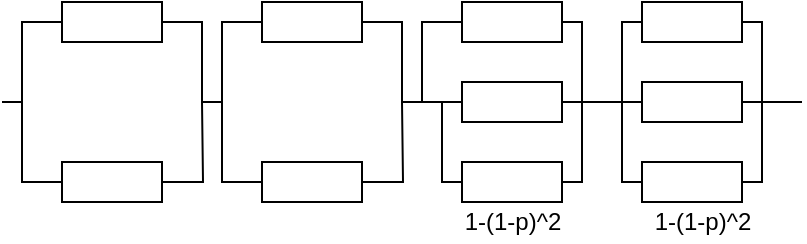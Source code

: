 <mxfile version="13.9.9" type="device"><diagram id="bxcGX9bLokBq_L7YCW0P" name="Page-1"><mxGraphModel dx="538" dy="520" grid="1" gridSize="10" guides="1" tooltips="1" connect="1" arrows="1" fold="1" page="1" pageScale="1" pageWidth="827" pageHeight="1169" math="0" shadow="0"><root><mxCell id="0"/><mxCell id="1" parent="0"/><mxCell id="Is6juXEBftdBYPK_7Bty-94" style="edgeStyle=orthogonalEdgeStyle;rounded=0;orthogonalLoop=1;jettySize=auto;html=1;startArrow=none;startFill=0;endArrow=none;endFill=0;strokeWidth=1;" edge="1" parent="1" source="Is6juXEBftdBYPK_7Bty-82"><mxGeometry relative="1" as="geometry"><mxPoint x="300" y="400" as="targetPoint"/><Array as="points"><mxPoint x="290" y="360"/><mxPoint x="290" y="400"/></Array></mxGeometry></mxCell><mxCell id="Is6juXEBftdBYPK_7Bty-96" style="edgeStyle=orthogonalEdgeStyle;rounded=0;orthogonalLoop=1;jettySize=auto;html=1;startArrow=none;startFill=0;endArrow=none;endFill=0;strokeWidth=1;" edge="1" parent="1" source="Is6juXEBftdBYPK_7Bty-82"><mxGeometry relative="1" as="geometry"><mxPoint x="200" y="410" as="targetPoint"/></mxGeometry></mxCell><mxCell id="Is6juXEBftdBYPK_7Bty-82" value="" style="rounded=0;whiteSpace=wrap;html=1;" vertex="1" parent="1"><mxGeometry x="220" y="350" width="50" height="20" as="geometry"/></mxCell><mxCell id="Is6juXEBftdBYPK_7Bty-95" style="edgeStyle=orthogonalEdgeStyle;rounded=0;orthogonalLoop=1;jettySize=auto;html=1;startArrow=none;startFill=0;endArrow=none;endFill=0;strokeWidth=1;" edge="1" parent="1" source="Is6juXEBftdBYPK_7Bty-83"><mxGeometry relative="1" as="geometry"><mxPoint x="290" y="400" as="targetPoint"/></mxGeometry></mxCell><mxCell id="Is6juXEBftdBYPK_7Bty-97" style="edgeStyle=orthogonalEdgeStyle;rounded=0;orthogonalLoop=1;jettySize=auto;html=1;startArrow=none;startFill=0;endArrow=none;endFill=0;strokeWidth=1;" edge="1" parent="1" source="Is6juXEBftdBYPK_7Bty-83"><mxGeometry relative="1" as="geometry"><mxPoint x="190" y="400" as="targetPoint"/><Array as="points"><mxPoint x="200" y="440"/><mxPoint x="200" y="400"/></Array></mxGeometry></mxCell><mxCell id="Is6juXEBftdBYPK_7Bty-83" value="" style="rounded=0;whiteSpace=wrap;html=1;" vertex="1" parent="1"><mxGeometry x="220" y="430" width="50" height="20" as="geometry"/></mxCell><mxCell id="Is6juXEBftdBYPK_7Bty-84" value="" style="rounded=0;whiteSpace=wrap;html=1;" vertex="1" parent="1"><mxGeometry x="320" y="350" width="50" height="20" as="geometry"/></mxCell><mxCell id="Is6juXEBftdBYPK_7Bty-85" value="" style="rounded=0;whiteSpace=wrap;html=1;" vertex="1" parent="1"><mxGeometry x="320" y="430" width="50" height="20" as="geometry"/></mxCell><mxCell id="Is6juXEBftdBYPK_7Bty-107" style="edgeStyle=orthogonalEdgeStyle;rounded=0;orthogonalLoop=1;jettySize=auto;html=1;startArrow=none;startFill=0;endArrow=none;endFill=0;strokeWidth=1;" edge="1" parent="1" source="Is6juXEBftdBYPK_7Bty-86"><mxGeometry relative="1" as="geometry"><mxPoint x="490" y="400" as="targetPoint"/><Array as="points"><mxPoint x="480" y="360"/></Array></mxGeometry></mxCell><mxCell id="Is6juXEBftdBYPK_7Bty-86" value="" style="rounded=0;whiteSpace=wrap;html=1;" vertex="1" parent="1"><mxGeometry x="420" y="350" width="50" height="20" as="geometry"/></mxCell><mxCell id="Is6juXEBftdBYPK_7Bty-106" style="edgeStyle=orthogonalEdgeStyle;rounded=0;orthogonalLoop=1;jettySize=auto;html=1;startArrow=none;startFill=0;endArrow=none;endFill=0;strokeWidth=1;" edge="1" parent="1" source="Is6juXEBftdBYPK_7Bty-87"><mxGeometry relative="1" as="geometry"><mxPoint x="400" y="400" as="targetPoint"/><Array as="points"><mxPoint x="410" y="440"/><mxPoint x="410" y="400"/></Array></mxGeometry></mxCell><mxCell id="Is6juXEBftdBYPK_7Bty-110" style="edgeStyle=orthogonalEdgeStyle;rounded=0;orthogonalLoop=1;jettySize=auto;html=1;startArrow=none;startFill=0;endArrow=none;endFill=0;strokeWidth=1;" edge="1" parent="1" source="Is6juXEBftdBYPK_7Bty-87"><mxGeometry relative="1" as="geometry"><mxPoint x="480" y="400" as="targetPoint"/><Array as="points"><mxPoint x="480" y="440"/></Array></mxGeometry></mxCell><mxCell id="Is6juXEBftdBYPK_7Bty-87" value="" style="rounded=0;whiteSpace=wrap;html=1;" vertex="1" parent="1"><mxGeometry x="420" y="430" width="50" height="20" as="geometry"/></mxCell><mxCell id="Is6juXEBftdBYPK_7Bty-88" value="" style="rounded=0;whiteSpace=wrap;html=1;" vertex="1" parent="1"><mxGeometry x="510" y="350" width="50" height="20" as="geometry"/></mxCell><mxCell id="Is6juXEBftdBYPK_7Bty-89" value="" style="rounded=0;whiteSpace=wrap;html=1;" vertex="1" parent="1"><mxGeometry x="510" y="430" width="50" height="20" as="geometry"/></mxCell><mxCell id="Is6juXEBftdBYPK_7Bty-105" style="edgeStyle=orthogonalEdgeStyle;rounded=0;orthogonalLoop=1;jettySize=auto;html=1;entryX=0;entryY=0.5;entryDx=0;entryDy=0;startArrow=none;startFill=0;endArrow=none;endFill=0;strokeWidth=1;" edge="1" parent="1" source="Is6juXEBftdBYPK_7Bty-90" target="Is6juXEBftdBYPK_7Bty-86"><mxGeometry relative="1" as="geometry"><Array as="points"><mxPoint x="400" y="400"/><mxPoint x="400" y="360"/></Array></mxGeometry></mxCell><mxCell id="Is6juXEBftdBYPK_7Bty-108" style="edgeStyle=orthogonalEdgeStyle;rounded=0;orthogonalLoop=1;jettySize=auto;html=1;startArrow=none;startFill=0;endArrow=none;endFill=0;strokeWidth=1;" edge="1" parent="1" source="Is6juXEBftdBYPK_7Bty-90"><mxGeometry relative="1" as="geometry"><mxPoint x="500" y="400" as="targetPoint"/></mxGeometry></mxCell><mxCell id="Is6juXEBftdBYPK_7Bty-90" value="" style="rounded=0;whiteSpace=wrap;html=1;" vertex="1" parent="1"><mxGeometry x="420" y="390" width="50" height="20" as="geometry"/></mxCell><mxCell id="Is6juXEBftdBYPK_7Bty-91" value="" style="rounded=0;whiteSpace=wrap;html=1;" vertex="1" parent="1"><mxGeometry x="510" y="390" width="50" height="20" as="geometry"/></mxCell><mxCell id="Is6juXEBftdBYPK_7Bty-92" value="1-(1-p)^2" style="text;html=1;align=center;verticalAlign=middle;resizable=0;points=[];autosize=1;" vertex="1" parent="1"><mxGeometry x="415" y="450" width="60" height="20" as="geometry"/></mxCell><mxCell id="Is6juXEBftdBYPK_7Bty-93" value="1-(1-p)^2" style="text;html=1;align=center;verticalAlign=middle;resizable=0;points=[];autosize=1;" vertex="1" parent="1"><mxGeometry x="510" y="450" width="60" height="20" as="geometry"/></mxCell><mxCell id="Is6juXEBftdBYPK_7Bty-98" style="edgeStyle=orthogonalEdgeStyle;rounded=0;orthogonalLoop=1;jettySize=auto;html=1;startArrow=none;startFill=0;endArrow=none;endFill=0;strokeWidth=1;entryX=0;entryY=0.5;entryDx=0;entryDy=0;" edge="1" parent="1" source="Is6juXEBftdBYPK_7Bty-100" target="Is6juXEBftdBYPK_7Bty-90"><mxGeometry relative="1" as="geometry"><mxPoint x="400" y="400" as="targetPoint"/><Array as="points"><mxPoint x="390" y="360"/><mxPoint x="390" y="400"/></Array></mxGeometry></mxCell><mxCell id="Is6juXEBftdBYPK_7Bty-99" style="edgeStyle=orthogonalEdgeStyle;rounded=0;orthogonalLoop=1;jettySize=auto;html=1;startArrow=none;startFill=0;endArrow=none;endFill=0;strokeWidth=1;" edge="1" parent="1" source="Is6juXEBftdBYPK_7Bty-100"><mxGeometry relative="1" as="geometry"><mxPoint x="300" y="410" as="targetPoint"/></mxGeometry></mxCell><mxCell id="Is6juXEBftdBYPK_7Bty-100" value="" style="rounded=0;whiteSpace=wrap;html=1;" vertex="1" parent="1"><mxGeometry x="320" y="350" width="50" height="20" as="geometry"/></mxCell><mxCell id="Is6juXEBftdBYPK_7Bty-101" style="edgeStyle=orthogonalEdgeStyle;rounded=0;orthogonalLoop=1;jettySize=auto;html=1;startArrow=none;startFill=0;endArrow=none;endFill=0;strokeWidth=1;" edge="1" parent="1" source="Is6juXEBftdBYPK_7Bty-103"><mxGeometry relative="1" as="geometry"><mxPoint x="390" y="400" as="targetPoint"/></mxGeometry></mxCell><mxCell id="Is6juXEBftdBYPK_7Bty-102" style="edgeStyle=orthogonalEdgeStyle;rounded=0;orthogonalLoop=1;jettySize=auto;html=1;startArrow=none;startFill=0;endArrow=none;endFill=0;strokeWidth=1;" edge="1" parent="1" source="Is6juXEBftdBYPK_7Bty-103"><mxGeometry relative="1" as="geometry"><mxPoint x="290" y="400" as="targetPoint"/><Array as="points"><mxPoint x="300" y="440"/><mxPoint x="300" y="400"/></Array></mxGeometry></mxCell><mxCell id="Is6juXEBftdBYPK_7Bty-103" value="" style="rounded=0;whiteSpace=wrap;html=1;" vertex="1" parent="1"><mxGeometry x="320" y="430" width="50" height="20" as="geometry"/></mxCell><mxCell id="Is6juXEBftdBYPK_7Bty-111" style="edgeStyle=orthogonalEdgeStyle;rounded=0;orthogonalLoop=1;jettySize=auto;html=1;startArrow=none;startFill=0;endArrow=none;endFill=0;strokeWidth=1;" edge="1" parent="1" source="Is6juXEBftdBYPK_7Bty-112"><mxGeometry relative="1" as="geometry"><mxPoint x="580" y="400" as="targetPoint"/><Array as="points"><mxPoint x="570" y="360"/></Array></mxGeometry></mxCell><mxCell id="Is6juXEBftdBYPK_7Bty-112" value="" style="rounded=0;whiteSpace=wrap;html=1;" vertex="1" parent="1"><mxGeometry x="510" y="350" width="50" height="20" as="geometry"/></mxCell><mxCell id="Is6juXEBftdBYPK_7Bty-113" style="edgeStyle=orthogonalEdgeStyle;rounded=0;orthogonalLoop=1;jettySize=auto;html=1;startArrow=none;startFill=0;endArrow=none;endFill=0;strokeWidth=1;" edge="1" parent="1" source="Is6juXEBftdBYPK_7Bty-115"><mxGeometry relative="1" as="geometry"><mxPoint x="490" y="400" as="targetPoint"/><Array as="points"><mxPoint x="500" y="440"/><mxPoint x="500" y="400"/></Array></mxGeometry></mxCell><mxCell id="Is6juXEBftdBYPK_7Bty-114" style="edgeStyle=orthogonalEdgeStyle;rounded=0;orthogonalLoop=1;jettySize=auto;html=1;startArrow=none;startFill=0;endArrow=none;endFill=0;strokeWidth=1;" edge="1" parent="1" source="Is6juXEBftdBYPK_7Bty-115"><mxGeometry relative="1" as="geometry"><mxPoint x="570" y="400" as="targetPoint"/><Array as="points"><mxPoint x="570" y="440"/></Array></mxGeometry></mxCell><mxCell id="Is6juXEBftdBYPK_7Bty-115" value="" style="rounded=0;whiteSpace=wrap;html=1;" vertex="1" parent="1"><mxGeometry x="510" y="430" width="50" height="20" as="geometry"/></mxCell><mxCell id="Is6juXEBftdBYPK_7Bty-116" style="edgeStyle=orthogonalEdgeStyle;rounded=0;orthogonalLoop=1;jettySize=auto;html=1;entryX=0;entryY=0.5;entryDx=0;entryDy=0;startArrow=none;startFill=0;endArrow=none;endFill=0;strokeWidth=1;" edge="1" parent="1" source="Is6juXEBftdBYPK_7Bty-118" target="Is6juXEBftdBYPK_7Bty-112"><mxGeometry relative="1" as="geometry"><Array as="points"><mxPoint x="500" y="400"/><mxPoint x="500" y="360"/></Array></mxGeometry></mxCell><mxCell id="Is6juXEBftdBYPK_7Bty-117" style="edgeStyle=orthogonalEdgeStyle;rounded=0;orthogonalLoop=1;jettySize=auto;html=1;startArrow=none;startFill=0;endArrow=none;endFill=0;strokeWidth=1;" edge="1" parent="1" source="Is6juXEBftdBYPK_7Bty-118"><mxGeometry relative="1" as="geometry"><mxPoint x="590" y="400" as="targetPoint"/></mxGeometry></mxCell><mxCell id="Is6juXEBftdBYPK_7Bty-118" value="" style="rounded=0;whiteSpace=wrap;html=1;" vertex="1" parent="1"><mxGeometry x="510" y="390" width="50" height="20" as="geometry"/></mxCell></root></mxGraphModel></diagram></mxfile>